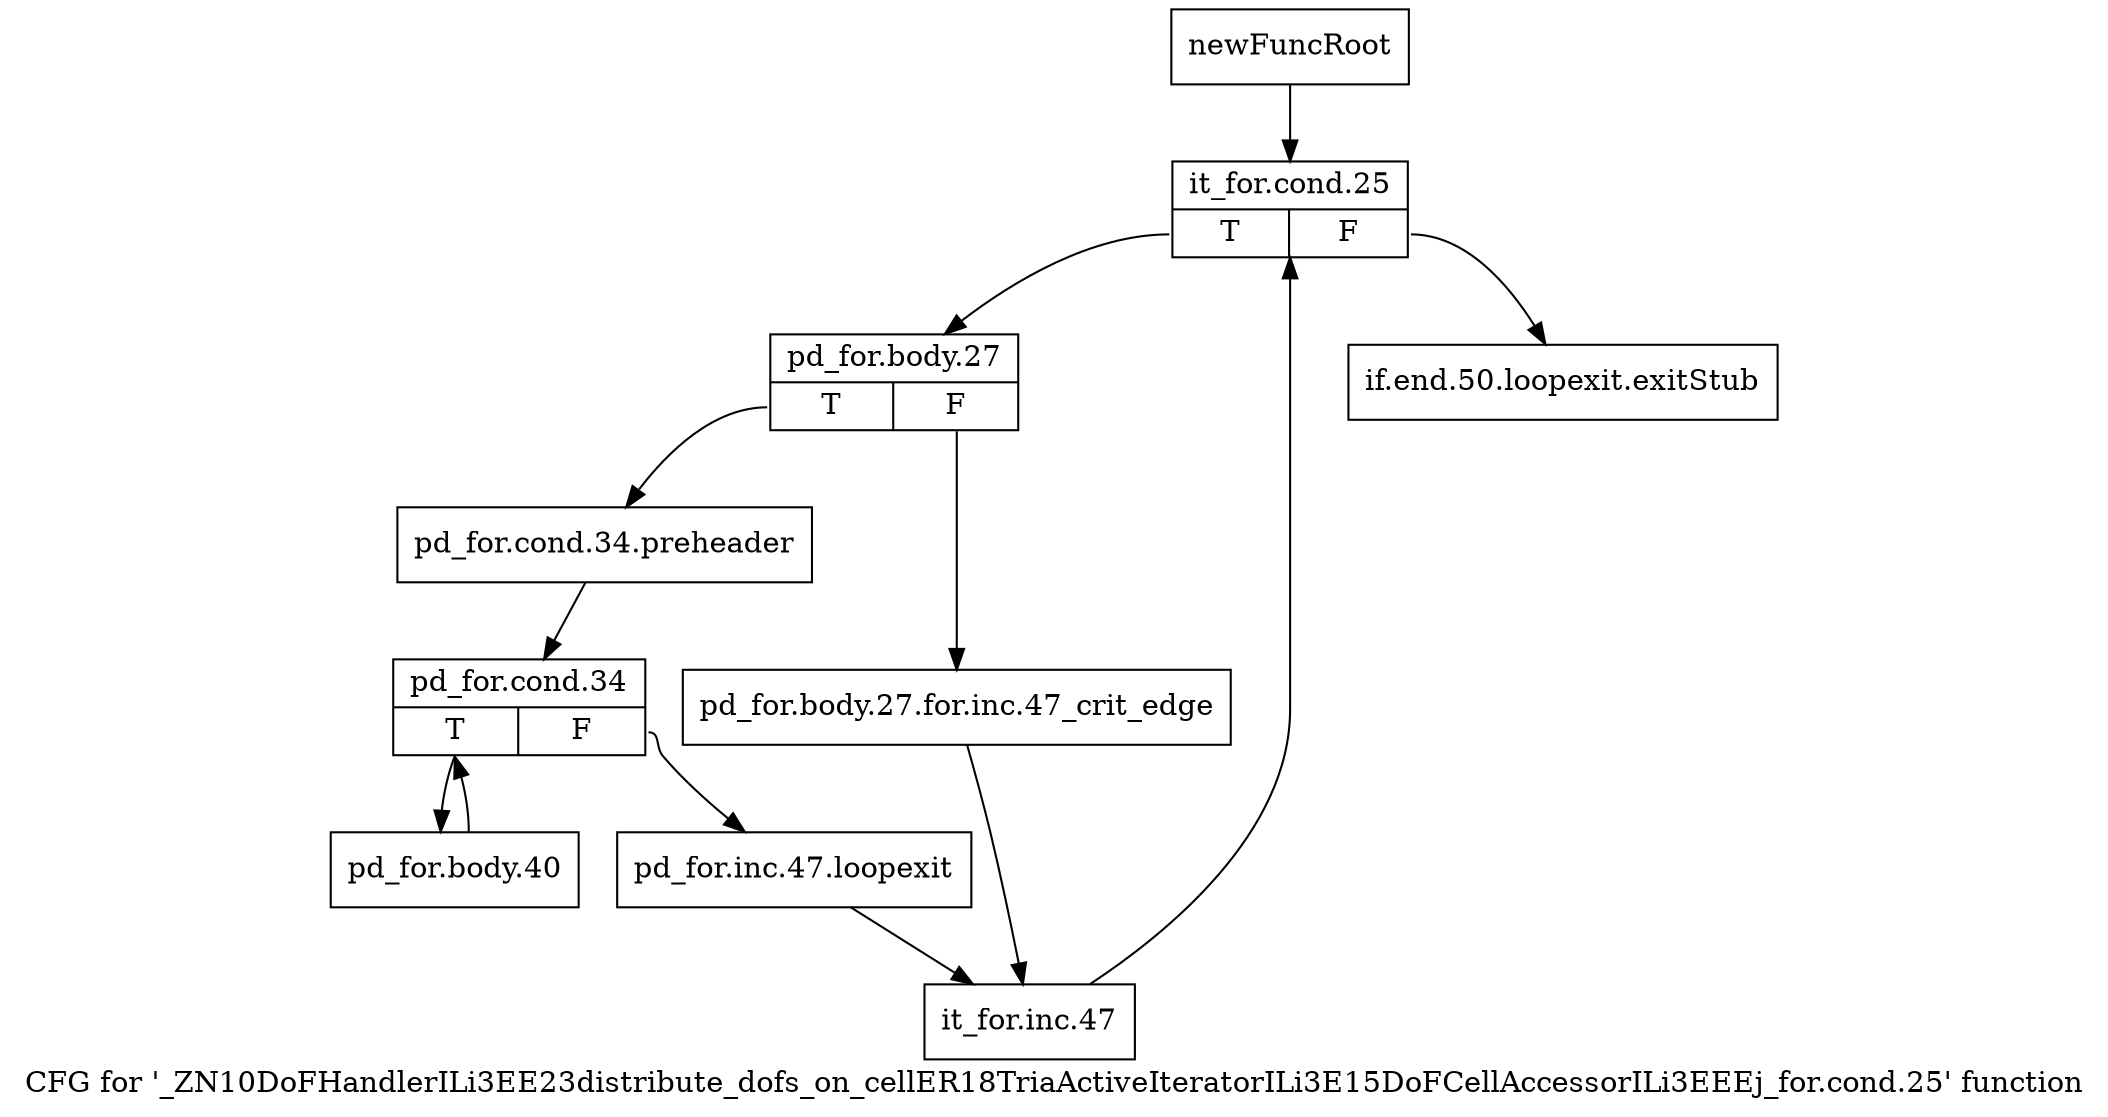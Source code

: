 digraph "CFG for '_ZN10DoFHandlerILi3EE23distribute_dofs_on_cellER18TriaActiveIteratorILi3E15DoFCellAccessorILi3EEEj_for.cond.25' function" {
	label="CFG for '_ZN10DoFHandlerILi3EE23distribute_dofs_on_cellER18TriaActiveIteratorILi3E15DoFCellAccessorILi3EEEj_for.cond.25' function";

	Node0x8f31550 [shape=record,label="{newFuncRoot}"];
	Node0x8f31550 -> Node0x8f315f0;
	Node0x8f315a0 [shape=record,label="{if.end.50.loopexit.exitStub}"];
	Node0x8f315f0 [shape=record,label="{it_for.cond.25|{<s0>T|<s1>F}}"];
	Node0x8f315f0:s0 -> Node0x8f31640;
	Node0x8f315f0:s1 -> Node0x8f315a0;
	Node0x8f31640 [shape=record,label="{pd_for.body.27|{<s0>T|<s1>F}}"];
	Node0x8f31640:s0 -> Node0x8f316e0;
	Node0x8f31640:s1 -> Node0x8f31690;
	Node0x8f31690 [shape=record,label="{pd_for.body.27.for.inc.47_crit_edge}"];
	Node0x8f31690 -> Node0x8f317d0;
	Node0x8f316e0 [shape=record,label="{pd_for.cond.34.preheader}"];
	Node0x8f316e0 -> Node0x8f31730;
	Node0x8f31730 [shape=record,label="{pd_for.cond.34|{<s0>T|<s1>F}}"];
	Node0x8f31730:s0 -> Node0x8f31820;
	Node0x8f31730:s1 -> Node0x8f31780;
	Node0x8f31780 [shape=record,label="{pd_for.inc.47.loopexit}"];
	Node0x8f31780 -> Node0x8f317d0;
	Node0x8f317d0 [shape=record,label="{it_for.inc.47}"];
	Node0x8f317d0 -> Node0x8f315f0;
	Node0x8f31820 [shape=record,label="{pd_for.body.40}"];
	Node0x8f31820 -> Node0x8f31730;
}
